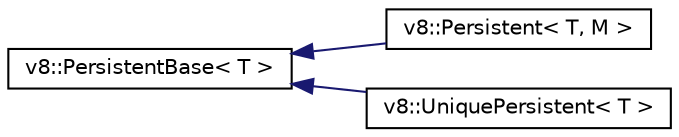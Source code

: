 digraph "Graphical Class Hierarchy"
{
  edge [fontname="Helvetica",fontsize="10",labelfontname="Helvetica",labelfontsize="10"];
  node [fontname="Helvetica",fontsize="10",shape=record];
  rankdir="LR";
  Node1 [label="v8::PersistentBase\< T \>",height=0.2,width=0.4,color="black", fillcolor="white", style="filled",URL="$classv8_1_1PersistentBase.html"];
  Node1 -> Node2 [dir="back",color="midnightblue",fontsize="10",style="solid",fontname="Helvetica"];
  Node2 [label="v8::Persistent\< T, M \>",height=0.2,width=0.4,color="black", fillcolor="white", style="filled",URL="$classv8_1_1Persistent.html"];
  Node1 -> Node3 [dir="back",color="midnightblue",fontsize="10",style="solid",fontname="Helvetica"];
  Node3 [label="v8::UniquePersistent\< T \>",height=0.2,width=0.4,color="black", fillcolor="white", style="filled",URL="$classv8_1_1UniquePersistent.html"];
}
